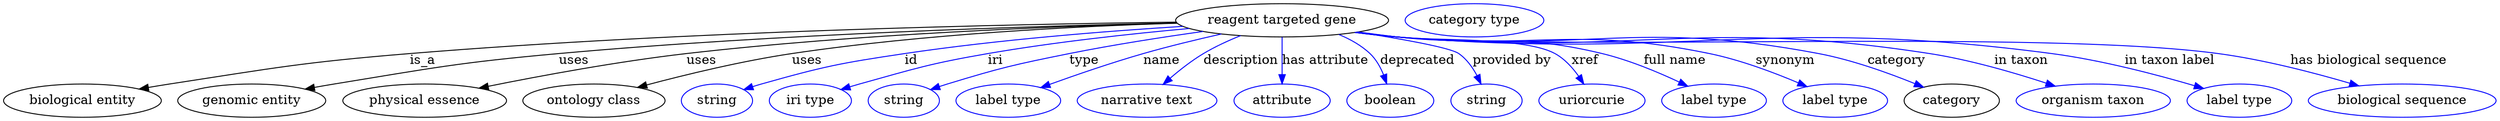 digraph {
	graph [bb="0,0,2691.5,123"];
	node [label="\N"];
	"reagent targeted gene"	[height=0.5,
		label="reagent targeted gene",
		pos="1379.1,105",
		width=3.1955];
	"biological entity"	[height=0.5,
		pos="85.142,18",
		width=2.3651];
	"reagent targeted gene" -> "biological entity"	[label=is_a,
		lp="452.14,61.5",
		pos="e,146.5,30.573 1264.5,103.04 1087.1,100.81 735.49,93.424 438.14,69 322.49,59.501 293.83,53.665 179.14,36 171.79,34.868 164.13,33.611 \
156.5,32.307"];
	"genomic entity"	[height=0.5,
		pos="268.14,18",
		width=2.2206];
	"reagent targeted gene" -> "genomic entity"	[label=uses,
		lp="615.64,61.5",
		pos="e,325.99,30.512 1265.6,102.13 1113.5,98.887 835.56,90.38 599.14,69 491.03,59.224 464.27,53.523 357.14,36 350.36,34.891 343.31,33.666 \
336.26,32.396"];
	"physical essence"	[height=0.5,
		pos="454.14,18",
		width=2.4553];
	"reagent targeted gene" -> "physical essence"	[label=uses,
		lp="753.64,61.5",
		pos="e,512.92,31.517 1265.7,101.94 1137.2,98.649 921.5,90.233 737.14,69 663.5,60.518 580.01,45.039 522.91,33.543"];
	"ontology class"	[height=0.5,
		pos="637.14,18",
		width=2.1304];
	"reagent targeted gene" -> "ontology class"	[label=uses,
		lp="867.64,61.5",
		pos="e,684.31,32.365 1265.8,101.83 1158.5,98.518 993.12,90.147 851.14,69 797.23,60.97 736.84,46.329 693.99,34.958"];
	id	[color=blue,
		height=0.5,
		label=string,
		pos="770.14,18",
		width=1.0652];
	"reagent targeted gene" -> id	[color=blue,
		label=id,
		lp="980.14,61.5",
		pos="e,799.14,29.954 1271.9,98.384 1189.8,93.209 1073.9,84.011 973.14,69 903.48,58.622 885.93,55.131 818.14,36 815.04,35.124 811.84,34.151 \
808.64,33.129",
		style=solid];
	iri	[color=blue,
		height=0.5,
		label="iri type",
		pos="871.14,18",
		width=1.2277];
	"reagent targeted gene" -> iri	[color=blue,
		label=iri,
		lp="1070.1,61.5",
		pos="e,904.45,29.879 1278.7,96.184 1216.2,90.505 1134.1,81.593 1062.1,69 1000.4,58.208 985.49,52.747 925.14,36 921.57,35.009 917.88,33.941 \
914.18,32.84",
		style=solid];
	type	[color=blue,
		height=0.5,
		label=string,
		pos="972.14,18",
		width=1.0652];
	"reagent targeted gene" -> type	[color=blue,
		label=type,
		lp="1166.1,61.5",
		pos="e,1001.1,29.979 1293.7,92.91 1250.5,86.804 1197.4,78.531 1150.1,69 1091.3,57.118 1076.6,53.566 1019.1,36 1016.4,35.155 1013.5,34.243 \
1010.7,33.294",
		style=solid];
	name	[color=blue,
		height=0.5,
		label="label type",
		pos="1085.1,18",
		width=1.5707];
	"reagent targeted gene" -> name	[color=blue,
		label=name,
		lp="1250.1,61.5",
		pos="e,1120.3,32.237 1313.9,90.172 1287.7,84.236 1257.3,76.858 1230.1,69 1196.2,59.177 1158.4,46.086 1129.9,35.763",
		style=solid];
	description	[color=blue,
		height=0.5,
		label="narrative text",
		pos="1235.1,18",
		width=2.0943];
	"reagent targeted gene" -> description	[color=blue,
		label=description,
		lp="1335.6,61.5",
		pos="e,1252.2,35.594 1334.3,88.231 1321.3,82.882 1307.3,76.368 1295.1,69 1282.7,61.441 1270.1,51.405 1259.7,42.309",
		style=solid];
	"has attribute"	[color=blue,
		height=0.5,
		label=attribute,
		pos="1380.1,18",
		width=1.4443];
	"reagent targeted gene" -> "has attribute"	[color=blue,
		label="has attribute",
		lp="1427.1,61.5",
		pos="e,1379.9,36.175 1379.3,86.799 1379.5,75.163 1379.7,59.548 1379.8,46.237",
		style=solid];
	deprecated	[color=blue,
		height=0.5,
		label=boolean,
		pos="1497.1,18",
		width=1.2999];
	"reagent targeted gene" -> deprecated	[color=blue,
		label=deprecated,
		lp="1525.6,61.5",
		pos="e,1492.9,36.321 1439.9,89.675 1452.3,84.66 1464.5,77.95 1474.1,69 1480.9,62.752 1485.8,54.128 1489.3,45.8",
		style=solid];
	"provided by"	[color=blue,
		height=0.5,
		label=string,
		pos="1600.1,18",
		width=1.0652];
	"reagent targeted gene" -> "provided by"	[color=blue,
		label="provided by",
		lp="1627.6,61.5",
		pos="e,1594.2,36.006 1460.5,92.276 1508.2,84.858 1560.8,75.479 1570.1,69 1578.6,63.158 1585,54.106 1589.8,45.3",
		style=solid];
	xref	[color=blue,
		height=0.5,
		label=uriorcurie,
		pos="1714.1,18",
		width=1.5887];
	"reagent targeted gene" -> xref	[color=blue,
		label=xref,
		lp="1706.6,61.5",
		pos="e,1705.4,35.895 1461.5,92.345 1475.4,90.482 1489.7,88.633 1503.1,87 1541.1,82.404 1640.6,87.334 1674.1,69 1684.5,63.341 1693.1,53.785 \
1699.7,44.534",
		style=solid];
	"full name"	[color=blue,
		height=0.5,
		label="label type",
		pos="1846.1,18",
		width=1.5707];
	"reagent targeted gene" -> "full name"	[color=blue,
		label="full name",
		lp="1803.6,61.5",
		pos="e,1817.7,33.746 1460.4,92.199 1474.7,90.323 1489.3,88.507 1503.1,87 1601.5,76.273 1628.9,92.182 1725.1,69 1754.1,62.029 1785.1,49.106 \
1808.5,38.145",
		style=solid];
	synonym	[color=blue,
		height=0.5,
		label="label type",
		pos="1977.1,18",
		width=1.5707];
	"reagent targeted gene" -> synonym	[color=blue,
		label=synonym,
		lp="1923.1,61.5",
		pos="e,1946.6,33.239 1459.1,92.049 1473.7,90.143 1488.9,88.356 1503.1,87 1652.9,72.771 1693.8,99.293 1841.1,69 1874.5,62.142 1910.6,48.555 \
1937.2,37.274",
		style=solid];
	category	[height=0.5,
		pos="2103.1,18",
		width=1.4263];
	"reagent targeted gene" -> category	[color=blue,
		label=category,
		lp="2043.6,61.5",
		pos="e,2072.7,32.533 1458.7,91.929 1473.5,90.024 1488.7,88.268 1503.1,87 1705.2,69.205 1759.8,106.67 1959.1,69 1995.3,62.163 2034.7,47.994 \
2063.1,36.479",
		style=solid];
	"in taxon"	[color=blue,
		height=0.5,
		label="organism taxon",
		pos="2256.1,18",
		width=2.3109];
	"reagent targeted gene" -> "in taxon"	[color=blue,
		label="in taxon",
		lp="2178.1,61.5",
		pos="e,2214.9,33.738 1458.4,91.875 1473.2,89.963 1488.6,88.218 1503.1,87 1758.4,65.576 1826,108.1 2079.1,69 2122.6,62.293 2170.4,48.356 \
2205.4,36.896",
		style=solid];
	"in taxon label"	[color=blue,
		height=0.5,
		label="label type",
		pos="2414.1,18",
		width=1.5707];
	"reagent targeted gene" -> "in taxon label"	[color=blue,
		label="in taxon label",
		lp="2338.6,61.5",
		pos="e,2375.3,31.282 1458,91.849 1473,89.926 1488.5,88.184 1503.1,87 1816.9,61.584 1899.1,110.08 2211.1,69 2264.8,61.932 2324.9,46.119 \
2365.7,34.156",
		style=solid];
	"has biological sequence"	[color=blue,
		height=0.5,
		label="biological sequence",
		pos="2590.1,18",
		width=2.8164];
	"reagent targeted gene" -> "has biological sequence"	[color=blue,
		label="has biological sequence",
		lp="2553.6,61.5",
		pos="e,2543.3,33.968 1457.7,91.83 1472.8,89.896 1488.4,88.155 1503.1,87 1699.9,71.57 2195.5,95.215 2391.1,69 2440,62.457 2494.1,48.394 \
2533.6,36.844",
		style=solid];
	"named thing_category"	[color=blue,
		height=0.5,
		label="category type",
		pos="1587.1,105",
		width=2.0762];
}
